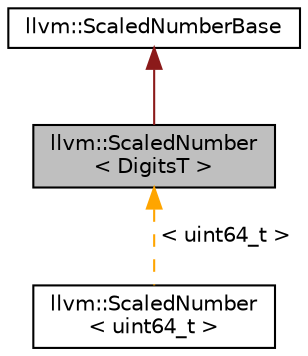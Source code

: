 digraph "llvm::ScaledNumber&lt; DigitsT &gt;"
{
 // LATEX_PDF_SIZE
  bgcolor="transparent";
  edge [fontname="Helvetica",fontsize="10",labelfontname="Helvetica",labelfontsize="10"];
  node [fontname="Helvetica",fontsize="10",shape="box"];
  Node1 [label="llvm::ScaledNumber\l\< DigitsT \>",height=0.2,width=0.4,color="black", fillcolor="grey75", style="filled", fontcolor="black",tooltip="Simple representation of a scaled number."];
  Node2 -> Node1 [dir="back",color="firebrick4",fontsize="10",style="solid",fontname="Helvetica"];
  Node2 [label="llvm::ScaledNumberBase",height=0.2,width=0.4,color="black",URL="$classllvm_1_1ScaledNumberBase.html",tooltip=" "];
  Node1 -> Node3 [dir="back",color="orange",fontsize="10",style="dashed",label=" \< uint64_t \>" ,fontname="Helvetica"];
  Node3 [label="llvm::ScaledNumber\l\< uint64_t \>",height=0.2,width=0.4,color="black",URL="$classllvm_1_1ScaledNumber.html",tooltip=" "];
}
